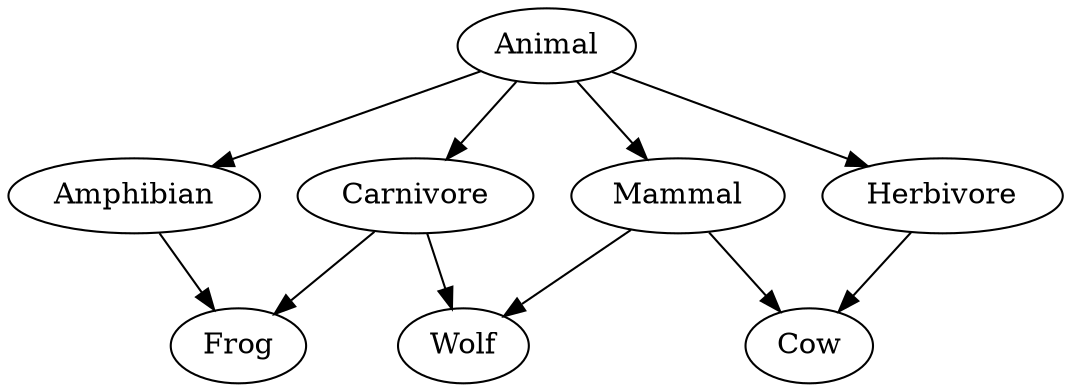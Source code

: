 digraph G {
    node [style="n"]
    Animal -> Amphibian;
    Animal -> Mammal;
    Animal -> Carnivore;
    Animal -> Herbivore;

    Amphibian -> Frog;
    Mammal -> Wolf;
    Mammal -> Cow;
    Carnivore -> Frog;
    Carnivore -> Wolf;
    Herbivore -> Cow;
}
